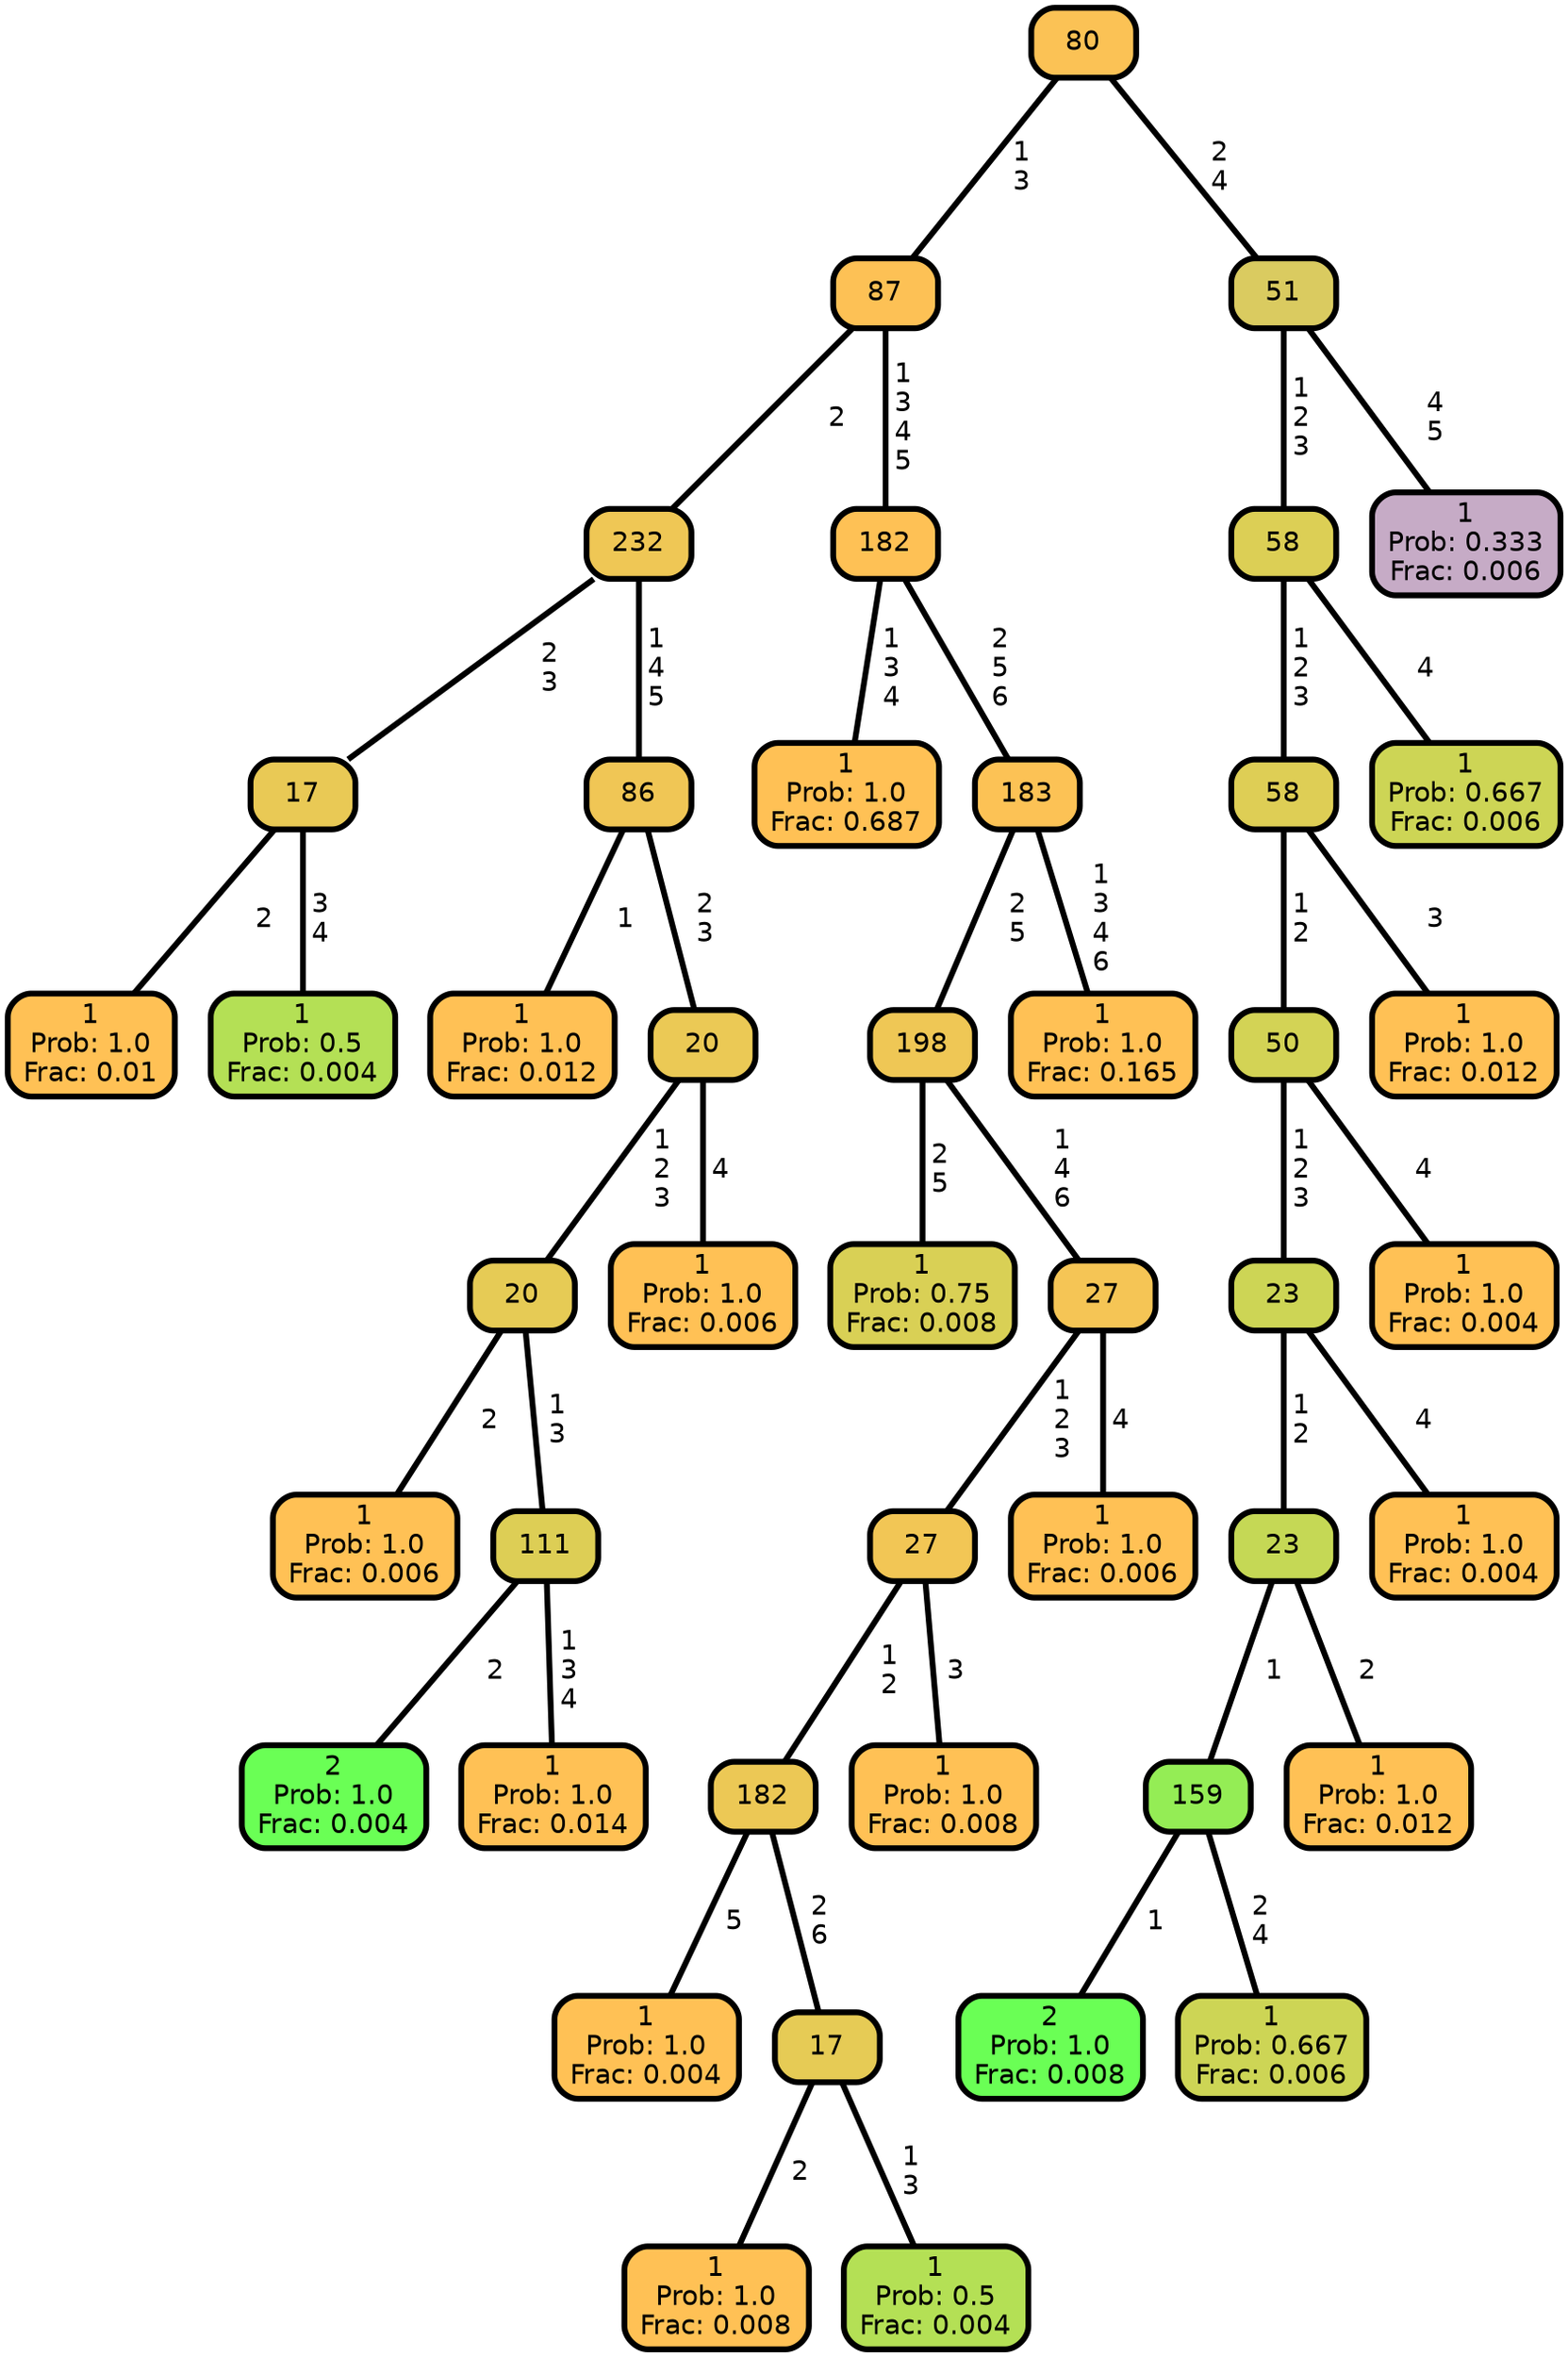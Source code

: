 graph Tree {
node [shape=box, style="filled, rounded",color="black",penwidth="3",fontcolor="black",                 fontname=helvetica] ;
graph [ranksep="0 equally", splines=straight,                 bgcolor=transparent, dpi=200] ;
edge [fontname=helvetica, color=black] ;
0 [label="1
Prob: 1.0
Frac: 0.01", fillcolor="#ffc155"] ;
1 [label="17", fillcolor="#e9c955"] ;
2 [label="1
Prob: 0.5
Frac: 0.004", fillcolor="#b4e055"] ;
3 [label="232", fillcolor="#efc755"] ;
4 [label="1
Prob: 1.0
Frac: 0.012", fillcolor="#ffc155"] ;
5 [label="86", fillcolor="#f0c655"] ;
6 [label="1
Prob: 1.0
Frac: 0.006", fillcolor="#ffc155"] ;
7 [label="20", fillcolor="#e6cb55"] ;
8 [label="2
Prob: 1.0
Frac: 0.004", fillcolor="#6aff55"] ;
9 [label="111", fillcolor="#ddce55"] ;
10 [label="1
Prob: 1.0
Frac: 0.014", fillcolor="#ffc155"] ;
11 [label="20", fillcolor="#ebc955"] ;
12 [label="1
Prob: 1.0
Frac: 0.006", fillcolor="#ffc155"] ;
13 [label="87", fillcolor="#fdc155"] ;
14 [label="1
Prob: 1.0
Frac: 0.687", fillcolor="#ffc155"] ;
15 [label="182", fillcolor="#fec155"] ;
16 [label="1
Prob: 0.75
Frac: 0.008", fillcolor="#d9d055"] ;
17 [label="198", fillcolor="#efc755"] ;
18 [label="1
Prob: 1.0
Frac: 0.004", fillcolor="#ffc155"] ;
19 [label="182", fillcolor="#ecc855"] ;
20 [label="1
Prob: 1.0
Frac: 0.008", fillcolor="#ffc155"] ;
21 [label="17", fillcolor="#e6cb55"] ;
22 [label="1
Prob: 0.5
Frac: 0.004", fillcolor="#b4e055"] ;
23 [label="27", fillcolor="#f2c655"] ;
24 [label="1
Prob: 1.0
Frac: 0.008", fillcolor="#ffc155"] ;
25 [label="27", fillcolor="#f5c555"] ;
26 [label="1
Prob: 1.0
Frac: 0.006", fillcolor="#ffc155"] ;
27 [label="183", fillcolor="#fcc255"] ;
28 [label="1
Prob: 1.0
Frac: 0.165", fillcolor="#ffc155"] ;
29 [label="80", fillcolor="#fbc255"] ;
30 [label="2
Prob: 1.0
Frac: 0.008", fillcolor="#6aff55"] ;
31 [label="159", fillcolor="#94ed55"] ;
32 [label="1
Prob: 0.667
Frac: 0.006", fillcolor="#cdd555"] ;
33 [label="23", fillcolor="#c5d855"] ;
34 [label="1
Prob: 1.0
Frac: 0.012", fillcolor="#ffc155"] ;
35 [label="23", fillcolor="#cdd555"] ;
36 [label="1
Prob: 1.0
Frac: 0.004", fillcolor="#ffc155"] ;
37 [label="50", fillcolor="#d3d355"] ;
38 [label="1
Prob: 1.0
Frac: 0.004", fillcolor="#ffc155"] ;
39 [label="58", fillcolor="#dece55"] ;
40 [label="1
Prob: 1.0
Frac: 0.012", fillcolor="#ffc155"] ;
41 [label="58", fillcolor="#dccf55"] ;
42 [label="1
Prob: 0.667
Frac: 0.006", fillcolor="#cdd555"] ;
43 [label="51", fillcolor="#dacb60"] ;
44 [label="1
Prob: 0.333
Frac: 0.006", fillcolor="#c6abc6"] ;
1 -- 0 [label=" 2",penwidth=3] ;
1 -- 2 [label=" 3\n 4",penwidth=3] ;
3 -- 1 [label=" 2\n 3",penwidth=3] ;
3 -- 5 [label=" 1\n 4\n 5",penwidth=3] ;
5 -- 4 [label=" 1",penwidth=3] ;
5 -- 11 [label=" 2\n 3",penwidth=3] ;
7 -- 6 [label=" 2",penwidth=3] ;
7 -- 9 [label=" 1\n 3",penwidth=3] ;
9 -- 8 [label=" 2",penwidth=3] ;
9 -- 10 [label=" 1\n 3\n 4",penwidth=3] ;
11 -- 7 [label=" 1\n 2\n 3",penwidth=3] ;
11 -- 12 [label=" 4",penwidth=3] ;
13 -- 3 [label=" 2",penwidth=3] ;
13 -- 15 [label=" 1\n 3\n 4\n 5",penwidth=3] ;
15 -- 14 [label=" 1\n 3\n 4",penwidth=3] ;
15 -- 27 [label=" 2\n 5\n 6",penwidth=3] ;
17 -- 16 [label=" 2\n 5",penwidth=3] ;
17 -- 25 [label=" 1\n 4\n 6",penwidth=3] ;
19 -- 18 [label=" 5",penwidth=3] ;
19 -- 21 [label=" 2\n 6",penwidth=3] ;
21 -- 20 [label=" 2",penwidth=3] ;
21 -- 22 [label=" 1\n 3",penwidth=3] ;
23 -- 19 [label=" 1\n 2",penwidth=3] ;
23 -- 24 [label=" 3",penwidth=3] ;
25 -- 23 [label=" 1\n 2\n 3",penwidth=3] ;
25 -- 26 [label=" 4",penwidth=3] ;
27 -- 17 [label=" 2\n 5",penwidth=3] ;
27 -- 28 [label=" 1\n 3\n 4\n 6",penwidth=3] ;
29 -- 13 [label=" 1\n 3",penwidth=3] ;
29 -- 43 [label=" 2\n 4",penwidth=3] ;
31 -- 30 [label=" 1",penwidth=3] ;
31 -- 32 [label=" 2\n 4",penwidth=3] ;
33 -- 31 [label=" 1",penwidth=3] ;
33 -- 34 [label=" 2",penwidth=3] ;
35 -- 33 [label=" 1\n 2",penwidth=3] ;
35 -- 36 [label=" 4",penwidth=3] ;
37 -- 35 [label=" 1\n 2\n 3",penwidth=3] ;
37 -- 38 [label=" 4",penwidth=3] ;
39 -- 37 [label=" 1\n 2",penwidth=3] ;
39 -- 40 [label=" 3",penwidth=3] ;
41 -- 39 [label=" 1\n 2\n 3",penwidth=3] ;
41 -- 42 [label=" 4",penwidth=3] ;
43 -- 41 [label=" 1\n 2\n 3",penwidth=3] ;
43 -- 44 [label=" 4\n 5",penwidth=3] ;
{rank = same;}}